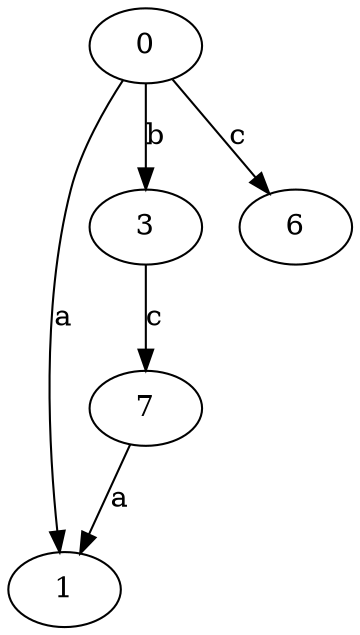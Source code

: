 strict digraph  {
0;
1;
3;
6;
7;
0 -> 1  [label=a];
0 -> 3  [label=b];
0 -> 6  [label=c];
3 -> 7  [label=c];
7 -> 1  [label=a];
}
